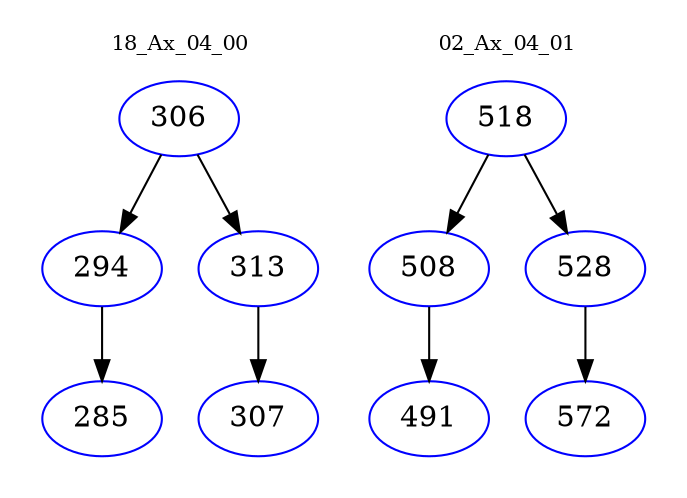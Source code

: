 digraph{
subgraph cluster_0 {
color = white
label = "18_Ax_04_00";
fontsize=10;
T0_306 [label="306", color="blue"]
T0_306 -> T0_294 [color="black"]
T0_294 [label="294", color="blue"]
T0_294 -> T0_285 [color="black"]
T0_285 [label="285", color="blue"]
T0_306 -> T0_313 [color="black"]
T0_313 [label="313", color="blue"]
T0_313 -> T0_307 [color="black"]
T0_307 [label="307", color="blue"]
}
subgraph cluster_1 {
color = white
label = "02_Ax_04_01";
fontsize=10;
T1_518 [label="518", color="blue"]
T1_518 -> T1_508 [color="black"]
T1_508 [label="508", color="blue"]
T1_508 -> T1_491 [color="black"]
T1_491 [label="491", color="blue"]
T1_518 -> T1_528 [color="black"]
T1_528 [label="528", color="blue"]
T1_528 -> T1_572 [color="black"]
T1_572 [label="572", color="blue"]
}
}
